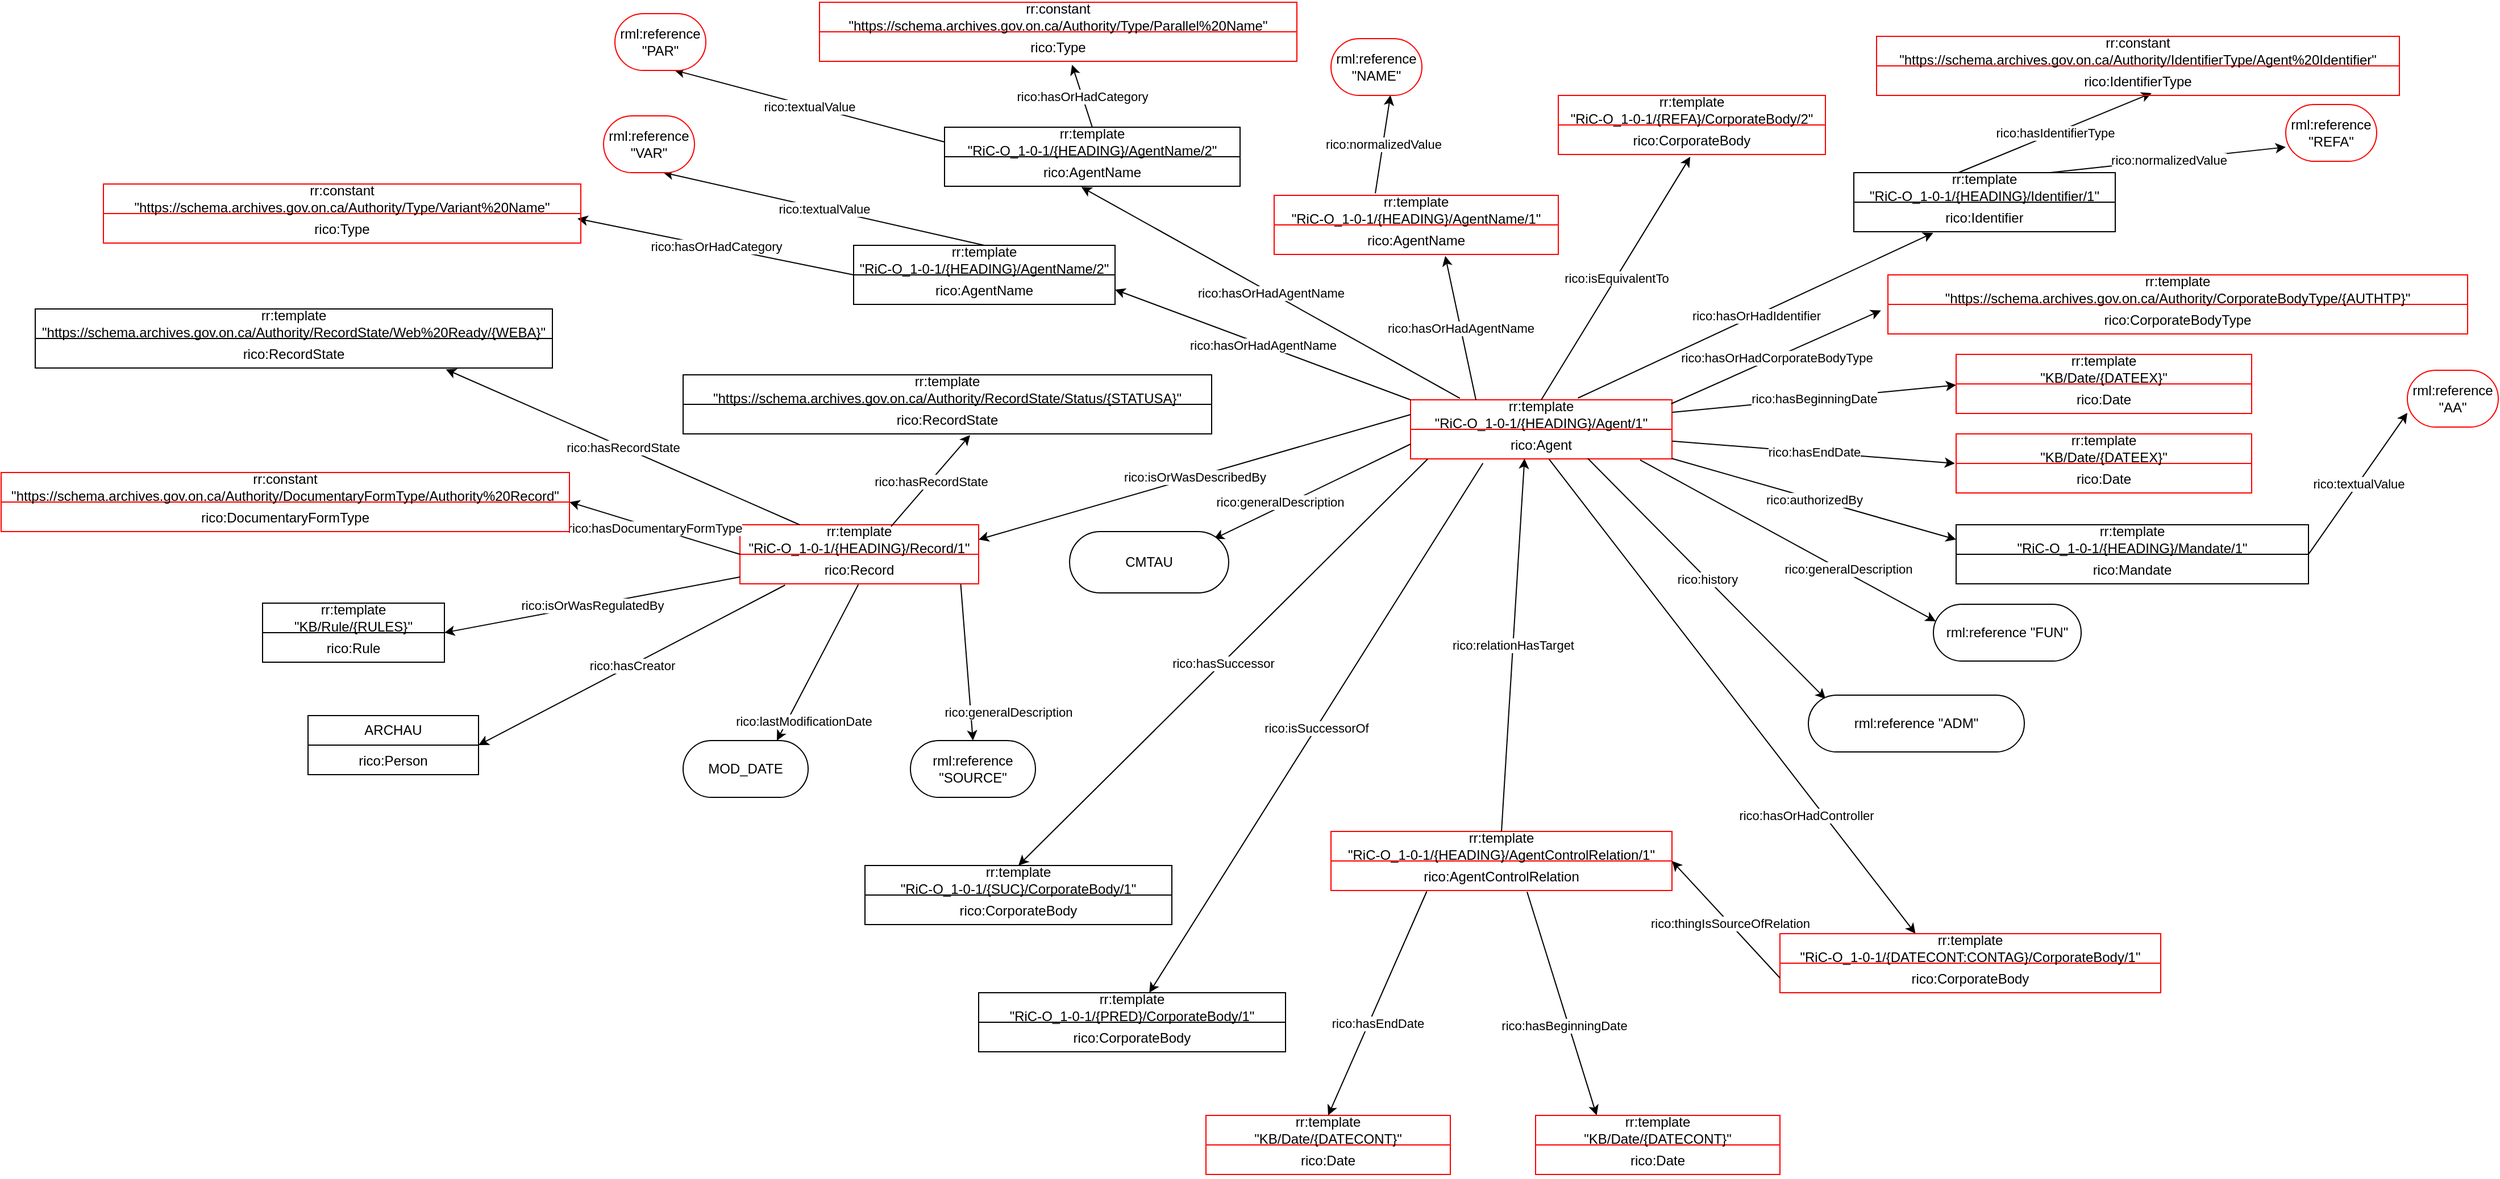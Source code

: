 <mxfile version="24.7.6">
  <diagram name="Page-1" id="JNRxnBV9_3tvGunqLC9R">
    <mxGraphModel dx="3054" dy="566" grid="1" gridSize="10" guides="1" tooltips="1" connect="1" arrows="1" fold="1" page="1" pageScale="1" pageWidth="850" pageHeight="1100" background="#FFFFFF" math="0" shadow="0">
      <root>
        <mxCell id="0" />
        <mxCell id="1" parent="0" />
        <mxCell id="gmwnegnUR_CNORKRYM6Y-1" value="&lt;div&gt;&lt;span style=&quot;background-color: initial;&quot;&gt;rr:template&lt;br&gt;&quot;RiC-O_1-0-1/&lt;/span&gt;{HEADING}/Agent/1&quot;&lt;/div&gt;" style="swimlane;fontStyle=0;childLayout=stackLayout;horizontal=1;startSize=26;fillColor=none;horizontalStack=0;resizeParent=1;resizeParentMax=0;resizeLast=0;collapsible=1;marginBottom=0;whiteSpace=wrap;html=1;strokeColor=#FF0000;" parent="1" vertex="1">
          <mxGeometry x="240" y="370" width="230" height="52" as="geometry" />
        </mxCell>
        <mxCell id="gmwnegnUR_CNORKRYM6Y-2" value="rico:Agent" style="text;strokeColor=none;fillColor=none;align=center;verticalAlign=top;spacingLeft=4;spacingRight=4;overflow=hidden;rotatable=0;points=[[0,0.5],[1,0.5]];portConstraint=eastwest;whiteSpace=wrap;html=1;" parent="gmwnegnUR_CNORKRYM6Y-1" vertex="1">
          <mxGeometry y="26" width="230" height="26" as="geometry" />
        </mxCell>
        <mxCell id="gmwnegnUR_CNORKRYM6Y-10" value="" style="endArrow=classic;html=1;rounded=0;exitX=0.356;exitY=-0.034;exitDx=0;exitDy=0;exitPerimeter=0;entryX=0.654;entryY=0.996;entryDx=0;entryDy=0;entryPerimeter=0;" parent="1" source="iiJ8OJKaNMLrSCaLO3TT-1" target="gmwnegnUR_CNORKRYM6Y-12" edge="1">
          <mxGeometry relative="1" as="geometry">
            <mxPoint x="230" y="180" as="sourcePoint" />
            <mxPoint x="190" y="130" as="targetPoint" />
          </mxGeometry>
        </mxCell>
        <mxCell id="gmwnegnUR_CNORKRYM6Y-11" value="rico:normalizedValue" style="edgeLabel;resizable=0;html=1;;align=center;verticalAlign=middle;" parent="gmwnegnUR_CNORKRYM6Y-10" connectable="0" vertex="1">
          <mxGeometry relative="1" as="geometry" />
        </mxCell>
        <mxCell id="gmwnegnUR_CNORKRYM6Y-12" value="rml:reference &quot;NAME&quot;" style="html=1;whiteSpace=wrap;rounded=1;arcSize=50;strokeColor=#FF0000;" parent="1" vertex="1">
          <mxGeometry x="170" y="52" width="80" height="50" as="geometry" />
        </mxCell>
        <mxCell id="gmwnegnUR_CNORKRYM6Y-13" value="&lt;span style=&quot;background-color: initial;&quot;&gt;rr:template&lt;br&gt;&quot;RiC-O_1-0-1/&lt;/span&gt;{HEADING}/Identifier/1&quot;" style="swimlane;fontStyle=0;childLayout=stackLayout;horizontal=1;startSize=26;fillColor=none;horizontalStack=0;resizeParent=1;resizeParentMax=0;resizeLast=0;collapsible=1;marginBottom=0;whiteSpace=wrap;html=1;" parent="1" vertex="1">
          <mxGeometry x="630" y="170" width="230" height="52" as="geometry">
            <mxRectangle x="981" y="570" width="50" height="40" as="alternateBounds" />
          </mxGeometry>
        </mxCell>
        <mxCell id="gmwnegnUR_CNORKRYM6Y-14" value="rico:Identifier&lt;div&gt;&lt;br&gt;&lt;/div&gt;" style="text;strokeColor=none;fillColor=none;align=center;verticalAlign=top;spacingLeft=4;spacingRight=4;overflow=hidden;rotatable=0;points=[[0,0.5],[1,0.5]];portConstraint=eastwest;whiteSpace=wrap;html=1;" parent="gmwnegnUR_CNORKRYM6Y-13" vertex="1">
          <mxGeometry y="26" width="230" height="26" as="geometry" />
        </mxCell>
        <mxCell id="gmwnegnUR_CNORKRYM6Y-16" value="" style="endArrow=classic;html=1;rounded=0;entryX=0.304;entryY=1.038;entryDx=0;entryDy=0;entryPerimeter=0;exitX=0.64;exitY=-0.029;exitDx=0;exitDy=0;exitPerimeter=0;" parent="1" source="gmwnegnUR_CNORKRYM6Y-1" target="gmwnegnUR_CNORKRYM6Y-14" edge="1">
          <mxGeometry relative="1" as="geometry">
            <mxPoint x="410" y="350" as="sourcePoint" />
            <mxPoint x="490" y="300" as="targetPoint" />
          </mxGeometry>
        </mxCell>
        <mxCell id="gmwnegnUR_CNORKRYM6Y-17" value="rico:hasOrHadIdentifier" style="edgeLabel;resizable=0;html=1;;align=center;verticalAlign=middle;" parent="gmwnegnUR_CNORKRYM6Y-16" connectable="0" vertex="1">
          <mxGeometry relative="1" as="geometry" />
        </mxCell>
        <mxCell id="gmwnegnUR_CNORKRYM6Y-18" value="" style="endArrow=classic;html=1;rounded=0;exitX=0.4;exitY=0;exitDx=0;exitDy=0;exitPerimeter=0;entryX=0.526;entryY=0.923;entryDx=0;entryDy=0;entryPerimeter=0;" parent="1" source="gmwnegnUR_CNORKRYM6Y-13" target="lstVy3rX84DfsURla7Zy-17" edge="1">
          <mxGeometry relative="1" as="geometry">
            <mxPoint x="320" y="60" as="sourcePoint" />
            <mxPoint x="810" y="140" as="targetPoint" />
          </mxGeometry>
        </mxCell>
        <mxCell id="gmwnegnUR_CNORKRYM6Y-19" value="rico:hasIdentifierType" style="edgeLabel;resizable=0;html=1;;align=center;verticalAlign=middle;" parent="gmwnegnUR_CNORKRYM6Y-18" connectable="0" vertex="1">
          <mxGeometry relative="1" as="geometry" />
        </mxCell>
        <mxCell id="iiJ8OJKaNMLrSCaLO3TT-1" value="&lt;div&gt;&lt;span style=&quot;background-color: initial;&quot;&gt;rr:template&lt;br&gt;&quot;RiC-O_1-0-1/&lt;/span&gt;{HEADING}/AgentName/1&quot;&lt;/div&gt;" style="swimlane;fontStyle=0;childLayout=stackLayout;horizontal=1;startSize=26;fillColor=none;horizontalStack=0;resizeParent=1;resizeParentMax=0;resizeLast=0;collapsible=1;marginBottom=0;whiteSpace=wrap;html=1;strokeColor=#FF0000;" parent="1" vertex="1">
          <mxGeometry x="120" y="190" width="250" height="52" as="geometry">
            <mxRectangle x="981" y="570" width="50" height="40" as="alternateBounds" />
          </mxGeometry>
        </mxCell>
        <mxCell id="iiJ8OJKaNMLrSCaLO3TT-2" value="rico:AgentName&lt;div&gt;&lt;br&gt;&lt;/div&gt;" style="text;strokeColor=none;fillColor=none;align=center;verticalAlign=top;spacingLeft=4;spacingRight=4;overflow=hidden;rotatable=0;points=[[0,0.5],[1,0.5]];portConstraint=eastwest;whiteSpace=wrap;html=1;" parent="iiJ8OJKaNMLrSCaLO3TT-1" vertex="1">
          <mxGeometry y="26" width="250" height="26" as="geometry" />
        </mxCell>
        <mxCell id="iiJ8OJKaNMLrSCaLO3TT-3" value="" style="endArrow=classic;html=1;rounded=0;exitX=0.25;exitY=0;exitDx=0;exitDy=0;entryX=0.602;entryY=1.051;entryDx=0;entryDy=0;entryPerimeter=0;" parent="1" source="gmwnegnUR_CNORKRYM6Y-1" target="iiJ8OJKaNMLrSCaLO3TT-2" edge="1">
          <mxGeometry relative="1" as="geometry">
            <mxPoint x="330" y="362" as="sourcePoint" />
            <mxPoint x="280" y="280" as="targetPoint" />
          </mxGeometry>
        </mxCell>
        <mxCell id="iiJ8OJKaNMLrSCaLO3TT-4" value="rico:hasOrHadAgentName" style="edgeLabel;resizable=0;html=1;;align=center;verticalAlign=middle;" parent="iiJ8OJKaNMLrSCaLO3TT-3" connectable="0" vertex="1">
          <mxGeometry relative="1" as="geometry" />
        </mxCell>
        <mxCell id="iiJ8OJKaNMLrSCaLO3TT-5" value="&lt;div&gt;&lt;span style=&quot;background-color: initial;&quot;&gt;rr:template&lt;br&gt;&quot;&lt;/span&gt;https://schema.archives.gov.on.ca&lt;span style=&quot;background-color: initial;&quot;&gt;/Authority/&lt;/span&gt;&lt;span style=&quot;background-color: initial;&quot;&gt;CorporateBodyType&lt;/span&gt;&lt;span style=&quot;background-color: initial;&quot;&gt;/&lt;/span&gt;&lt;span style=&quot;background-color: initial;&quot;&gt;{AUTHTP}&quot;&lt;/span&gt;&lt;/div&gt;" style="swimlane;fontStyle=0;childLayout=stackLayout;horizontal=1;startSize=26;fillColor=none;horizontalStack=0;resizeParent=1;resizeParentMax=0;resizeLast=0;collapsible=1;marginBottom=0;whiteSpace=wrap;html=1;strokeColor=#FF0000;" parent="1" vertex="1">
          <mxGeometry x="660" y="260" width="510" height="52" as="geometry">
            <mxRectangle x="981" y="570" width="50" height="40" as="alternateBounds" />
          </mxGeometry>
        </mxCell>
        <mxCell id="iiJ8OJKaNMLrSCaLO3TT-6" value="rico:CorporateBodyType&lt;div&gt;&lt;br&gt;&lt;/div&gt;" style="text;strokeColor=none;fillColor=none;align=center;verticalAlign=top;spacingLeft=4;spacingRight=4;overflow=hidden;rotatable=0;points=[[0,0.5],[1,0.5]];portConstraint=eastwest;whiteSpace=wrap;html=1;" parent="iiJ8OJKaNMLrSCaLO3TT-5" vertex="1">
          <mxGeometry y="26" width="510" height="26" as="geometry" />
        </mxCell>
        <mxCell id="iiJ8OJKaNMLrSCaLO3TT-7" value="" style="endArrow=classic;html=1;rounded=0;entryX=-0.012;entryY=0.205;entryDx=0;entryDy=0;entryPerimeter=0;exitX=0.997;exitY=0.067;exitDx=0;exitDy=0;exitPerimeter=0;" parent="1" source="gmwnegnUR_CNORKRYM6Y-1" target="iiJ8OJKaNMLrSCaLO3TT-6" edge="1">
          <mxGeometry relative="1" as="geometry">
            <mxPoint x="470" y="390" as="sourcePoint" />
            <mxPoint x="690" y="390" as="targetPoint" />
          </mxGeometry>
        </mxCell>
        <mxCell id="iiJ8OJKaNMLrSCaLO3TT-8" value="rico:hasOrHadCorporateBodyType" style="edgeLabel;resizable=0;html=1;;align=center;verticalAlign=middle;" parent="iiJ8OJKaNMLrSCaLO3TT-7" connectable="0" vertex="1">
          <mxGeometry relative="1" as="geometry" />
        </mxCell>
        <mxCell id="iiJ8OJKaNMLrSCaLO3TT-9" value="" style="endArrow=classic;html=1;rounded=0;exitX=1.001;exitY=0.212;exitDx=0;exitDy=0;exitPerimeter=0;entryX=0;entryY=0.038;entryDx=0;entryDy=0;strokeColor=#000000;entryPerimeter=0;" parent="1" source="gmwnegnUR_CNORKRYM6Y-1" target="iiJ8OJKaNMLrSCaLO3TT-12" edge="1">
          <mxGeometry relative="1" as="geometry">
            <mxPoint x="500" y="400.0" as="sourcePoint" />
            <mxPoint x="720" y="360" as="targetPoint" />
          </mxGeometry>
        </mxCell>
        <mxCell id="iiJ8OJKaNMLrSCaLO3TT-10" value="rico:hasBeginningDate" style="edgeLabel;resizable=0;html=1;;align=center;verticalAlign=middle;" parent="iiJ8OJKaNMLrSCaLO3TT-9" connectable="0" vertex="1">
          <mxGeometry relative="1" as="geometry" />
        </mxCell>
        <mxCell id="iiJ8OJKaNMLrSCaLO3TT-11" value="&lt;span style=&quot;background-color: initial;&quot;&gt;rr:template&lt;br&gt;&lt;/span&gt;&lt;div&gt;&lt;span style=&quot;background-color: initial;&quot;&gt;&quot;KB/Date&lt;/span&gt;&lt;span style=&quot;background-color: initial;&quot;&gt;/{&lt;/span&gt;DATEEX}&quot;&lt;/div&gt;" style="swimlane;fontStyle=0;childLayout=stackLayout;horizontal=1;startSize=26;fillColor=none;horizontalStack=0;resizeParent=1;resizeParentMax=0;resizeLast=0;collapsible=1;marginBottom=0;whiteSpace=wrap;html=1;strokeColor=#FF0000;" parent="1" vertex="1">
          <mxGeometry x="720" y="330" width="260" height="52" as="geometry" />
        </mxCell>
        <mxCell id="iiJ8OJKaNMLrSCaLO3TT-12" value="rico:Date" style="text;strokeColor=none;fillColor=none;align=center;verticalAlign=top;spacingLeft=4;spacingRight=4;overflow=hidden;rotatable=0;points=[[0,0.5],[1,0.5]];portConstraint=eastwest;whiteSpace=wrap;html=1;" parent="iiJ8OJKaNMLrSCaLO3TT-11" vertex="1">
          <mxGeometry y="26" width="260" height="26" as="geometry" />
        </mxCell>
        <mxCell id="iiJ8OJKaNMLrSCaLO3TT-17" value="" style="endArrow=classic;html=1;rounded=0;exitX=1.001;exitY=0.397;exitDx=0;exitDy=0;exitPerimeter=0;entryX=-0.004;entryY=0;entryDx=0;entryDy=0;entryPerimeter=0;strokeColor=#000000;" parent="1" source="gmwnegnUR_CNORKRYM6Y-2" target="iiJ8OJKaNMLrSCaLO3TT-20" edge="1">
          <mxGeometry relative="1" as="geometry">
            <mxPoint x="480" y="400.0" as="sourcePoint" />
            <mxPoint x="620" y="400" as="targetPoint" />
          </mxGeometry>
        </mxCell>
        <mxCell id="iiJ8OJKaNMLrSCaLO3TT-18" value="rico:hasEndDate" style="edgeLabel;resizable=0;html=1;;align=center;verticalAlign=middle;" parent="iiJ8OJKaNMLrSCaLO3TT-17" connectable="0" vertex="1">
          <mxGeometry relative="1" as="geometry" />
        </mxCell>
        <mxCell id="iiJ8OJKaNMLrSCaLO3TT-19" value="&lt;span style=&quot;background-color: initial;&quot;&gt;rr:template&lt;br&gt;&lt;/span&gt;&lt;div&gt;&lt;span style=&quot;background-color: initial;&quot;&gt;&quot;KB/Date&lt;/span&gt;&lt;span style=&quot;background-color: initial;&quot;&gt;/{&lt;/span&gt;DATEEX}&quot;&lt;/div&gt;" style="swimlane;fontStyle=0;childLayout=stackLayout;horizontal=1;startSize=26;fillColor=none;horizontalStack=0;resizeParent=1;resizeParentMax=0;resizeLast=0;collapsible=1;marginBottom=0;whiteSpace=wrap;html=1;strokeColor=#FF0000;" parent="1" vertex="1">
          <mxGeometry x="720" y="400" width="260" height="52" as="geometry" />
        </mxCell>
        <mxCell id="iiJ8OJKaNMLrSCaLO3TT-20" value="rico:Date" style="text;strokeColor=none;fillColor=none;align=center;verticalAlign=top;spacingLeft=4;spacingRight=4;overflow=hidden;rotatable=0;points=[[0,0.5],[1,0.5]];portConstraint=eastwest;whiteSpace=wrap;html=1;" parent="iiJ8OJKaNMLrSCaLO3TT-19" vertex="1">
          <mxGeometry y="26" width="260" height="26" as="geometry" />
        </mxCell>
        <mxCell id="_-RjwaxhbeTWfwVWe4ke-1" value="&lt;span style=&quot;background-color: initial;&quot;&gt;rr:template&lt;br&gt;&quot;RiC-O_1-0-1/&lt;/span&gt;{HEADING}/Mandate/1&quot;" style="swimlane;fontStyle=0;childLayout=stackLayout;horizontal=1;startSize=26;fillColor=none;horizontalStack=0;resizeParent=1;resizeParentMax=0;resizeLast=0;collapsible=1;marginBottom=0;whiteSpace=wrap;html=1;" parent="1" vertex="1">
          <mxGeometry x="720" y="480" width="310" height="52" as="geometry" />
        </mxCell>
        <mxCell id="_-RjwaxhbeTWfwVWe4ke-2" value="rico:Mandate&lt;div&gt;&lt;br&gt;&lt;/div&gt;" style="text;strokeColor=none;fillColor=none;align=center;verticalAlign=top;spacingLeft=4;spacingRight=4;overflow=hidden;rotatable=0;points=[[0,0.5],[1,0.5]];portConstraint=eastwest;whiteSpace=wrap;html=1;" parent="_-RjwaxhbeTWfwVWe4ke-1" vertex="1">
          <mxGeometry y="26" width="310" height="26" as="geometry" />
        </mxCell>
        <mxCell id="_-RjwaxhbeTWfwVWe4ke-3" value="" style="endArrow=classic;html=1;rounded=0;exitX=0.999;exitY=0.987;exitDx=0;exitDy=0;exitPerimeter=0;entryX=0;entryY=0.25;entryDx=0;entryDy=0;" parent="1" source="gmwnegnUR_CNORKRYM6Y-2" target="_-RjwaxhbeTWfwVWe4ke-1" edge="1">
          <mxGeometry relative="1" as="geometry">
            <mxPoint x="490" y="500" as="sourcePoint" />
            <mxPoint x="630" y="500" as="targetPoint" />
          </mxGeometry>
        </mxCell>
        <mxCell id="_-RjwaxhbeTWfwVWe4ke-4" value="rico:authorizedBy" style="edgeLabel;resizable=0;html=1;;align=center;verticalAlign=middle;" parent="_-RjwaxhbeTWfwVWe4ke-3" connectable="0" vertex="1">
          <mxGeometry relative="1" as="geometry" />
        </mxCell>
        <mxCell id="_-RjwaxhbeTWfwVWe4ke-13" value="" style="endArrow=classic;html=1;rounded=0;exitX=0.678;exitY=0.987;exitDx=0;exitDy=0;exitPerimeter=0;entryX=0.08;entryY=0.067;entryDx=0;entryDy=0;entryPerimeter=0;" parent="1" source="gmwnegnUR_CNORKRYM6Y-2" target="_-RjwaxhbeTWfwVWe4ke-15" edge="1">
          <mxGeometry relative="1" as="geometry">
            <mxPoint x="330" y="540" as="sourcePoint" />
            <mxPoint x="600" y="630" as="targetPoint" />
          </mxGeometry>
        </mxCell>
        <mxCell id="_-RjwaxhbeTWfwVWe4ke-14" value="rico:history" style="edgeLabel;resizable=0;html=1;;align=center;verticalAlign=middle;" parent="_-RjwaxhbeTWfwVWe4ke-13" connectable="0" vertex="1">
          <mxGeometry relative="1" as="geometry" />
        </mxCell>
        <mxCell id="_-RjwaxhbeTWfwVWe4ke-15" value="&lt;div&gt;&lt;span style=&quot;background-color: initial;&quot;&gt;rml:reference &quot;&lt;/span&gt;ADM&lt;span style=&quot;background-color: initial;&quot;&gt;&quot;&lt;/span&gt;&lt;/div&gt;" style="html=1;whiteSpace=wrap;rounded=1;arcSize=50;" parent="1" vertex="1">
          <mxGeometry x="590" y="630" width="190" height="50" as="geometry" />
        </mxCell>
        <mxCell id="_-RjwaxhbeTWfwVWe4ke-16" value="" style="endArrow=classic;html=1;rounded=0;exitX=0.53;exitY=1.013;exitDx=0;exitDy=0;exitPerimeter=0;entryX=0.356;entryY=0;entryDx=0;entryDy=0;entryPerimeter=0;" parent="1" source="gmwnegnUR_CNORKRYM6Y-2" target="_-RjwaxhbeTWfwVWe4ke-18" edge="1">
          <mxGeometry relative="1" as="geometry">
            <mxPoint x="250" y="540" as="sourcePoint" />
            <mxPoint x="500" y="690.667" as="targetPoint" />
          </mxGeometry>
        </mxCell>
        <mxCell id="_-RjwaxhbeTWfwVWe4ke-17" value="rico:hasOrHadController" style="edgeLabel;resizable=0;html=1;;align=center;verticalAlign=middle;" parent="_-RjwaxhbeTWfwVWe4ke-16" connectable="0" vertex="1">
          <mxGeometry relative="1" as="geometry">
            <mxPoint x="65" y="104" as="offset" />
          </mxGeometry>
        </mxCell>
        <mxCell id="_-RjwaxhbeTWfwVWe4ke-18" value="&lt;span style=&quot;background-color: initial;&quot;&gt;rr:template&lt;br&gt;&lt;/span&gt;&lt;div&gt;&lt;span style=&quot;background-color: initial;&quot;&gt;&quot;RiC-O_1-0-1/&lt;/span&gt;&lt;span style=&quot;background-color: initial;&quot;&gt;{&lt;/span&gt;DATECONT:CONTAG&lt;span style=&quot;background-color: initial;&quot;&gt;}/CorporateBody/1&quot;&lt;/span&gt;&lt;/div&gt;" style="swimlane;fontStyle=0;childLayout=stackLayout;horizontal=1;startSize=26;fillColor=none;horizontalStack=0;resizeParent=1;resizeParentMax=0;resizeLast=0;collapsible=1;marginBottom=0;whiteSpace=wrap;html=1;strokeColor=#FF0000;" parent="1" vertex="1">
          <mxGeometry x="565" y="840" width="335" height="52" as="geometry" />
        </mxCell>
        <mxCell id="_-RjwaxhbeTWfwVWe4ke-19" value="rico:CorporateBody" style="text;strokeColor=none;fillColor=none;align=center;verticalAlign=top;spacingLeft=4;spacingRight=4;overflow=hidden;rotatable=0;points=[[0,0.5],[1,0.5]];portConstraint=eastwest;whiteSpace=wrap;html=1;" parent="_-RjwaxhbeTWfwVWe4ke-18" vertex="1">
          <mxGeometry y="26" width="335" height="26" as="geometry" />
        </mxCell>
        <mxCell id="I4GB3cVhTv-sTvJ7h0Jz-1" value="" style="endArrow=classic;html=1;rounded=0;entryX=0.556;entryY=0;entryDx=0;entryDy=0;entryPerimeter=0;exitX=0.277;exitY=1.145;exitDx=0;exitDy=0;exitPerimeter=0;" parent="1" source="gmwnegnUR_CNORKRYM6Y-2" target="I4GB3cVhTv-sTvJ7h0Jz-3" edge="1">
          <mxGeometry relative="1" as="geometry">
            <mxPoint x="310" y="470" as="sourcePoint" />
            <mxPoint x="170" y="630" as="targetPoint" />
          </mxGeometry>
        </mxCell>
        <mxCell id="I4GB3cVhTv-sTvJ7h0Jz-2" value="rico:isSuccessorOf" style="edgeLabel;resizable=0;html=1;;align=center;verticalAlign=middle;" parent="I4GB3cVhTv-sTvJ7h0Jz-1" connectable="0" vertex="1">
          <mxGeometry relative="1" as="geometry" />
        </mxCell>
        <mxCell id="I4GB3cVhTv-sTvJ7h0Jz-3" value="&lt;div&gt;&lt;span style=&quot;background-color: initial;&quot;&gt;rr:template&lt;br&gt;&lt;/span&gt;&lt;span style=&quot;background-color: initial;&quot;&gt;&quot;RiC-O_1-0-1/&lt;/span&gt;&lt;span style=&quot;background-color: initial;&quot;&gt;{&lt;/span&gt;PRED&lt;span style=&quot;background-color: initial;&quot;&gt;}/CorporateBody/1&quot;&lt;/span&gt;&lt;/div&gt;" style="swimlane;fontStyle=0;childLayout=stackLayout;horizontal=1;startSize=26;fillColor=none;horizontalStack=0;resizeParent=1;resizeParentMax=0;resizeLast=0;collapsible=1;marginBottom=0;whiteSpace=wrap;html=1;strokeColor=#000000;" parent="1" vertex="1">
          <mxGeometry x="-140" y="892" width="270" height="52" as="geometry" />
        </mxCell>
        <mxCell id="I4GB3cVhTv-sTvJ7h0Jz-4" value="rico:CorporateBody" style="text;strokeColor=none;fillColor=none;align=center;verticalAlign=top;spacingLeft=4;spacingRight=4;overflow=hidden;rotatable=0;points=[[0,0.5],[1,0.5]];portConstraint=eastwest;whiteSpace=wrap;html=1;" parent="I4GB3cVhTv-sTvJ7h0Jz-3" vertex="1">
          <mxGeometry y="26" width="270" height="26" as="geometry" />
        </mxCell>
        <mxCell id="I4GB3cVhTv-sTvJ7h0Jz-5" value="" style="endArrow=classic;html=1;rounded=0;exitX=0.065;exitY=1.009;exitDx=0;exitDy=0;entryX=0.5;entryY=0;entryDx=0;entryDy=0;exitPerimeter=0;" parent="1" source="gmwnegnUR_CNORKRYM6Y-2" target="I4GB3cVhTv-sTvJ7h0Jz-7" edge="1">
          <mxGeometry relative="1" as="geometry">
            <mxPoint y="540" as="sourcePoint" />
            <mxPoint x="20" y="570" as="targetPoint" />
          </mxGeometry>
        </mxCell>
        <mxCell id="I4GB3cVhTv-sTvJ7h0Jz-6" value="rico:hasSuccessor" style="edgeLabel;resizable=0;html=1;;align=center;verticalAlign=middle;" parent="I4GB3cVhTv-sTvJ7h0Jz-5" connectable="0" vertex="1">
          <mxGeometry relative="1" as="geometry" />
        </mxCell>
        <mxCell id="I4GB3cVhTv-sTvJ7h0Jz-7" value="&lt;span style=&quot;background-color: initial;&quot;&gt;rr:template&lt;br&gt;&lt;/span&gt;&lt;div&gt;&lt;span style=&quot;background-color: initial;&quot;&gt;&quot;RiC-O_1-0-1/&lt;/span&gt;&lt;span style=&quot;background-color: initial;&quot;&gt;{&lt;/span&gt;SUC&lt;span style=&quot;background-color: initial;&quot;&gt;}/CorporateBody/1&quot;&lt;/span&gt;&lt;/div&gt;" style="swimlane;fontStyle=0;childLayout=stackLayout;horizontal=1;startSize=26;fillColor=none;horizontalStack=0;resizeParent=1;resizeParentMax=0;resizeLast=0;collapsible=1;marginBottom=0;whiteSpace=wrap;html=1;strokeColor=#000000;" parent="1" vertex="1">
          <mxGeometry x="-240" y="780" width="270" height="52" as="geometry" />
        </mxCell>
        <mxCell id="I4GB3cVhTv-sTvJ7h0Jz-8" value="rico:CorporateBody" style="text;strokeColor=none;fillColor=none;align=center;verticalAlign=top;spacingLeft=4;spacingRight=4;overflow=hidden;rotatable=0;points=[[0,0.5],[1,0.5]];portConstraint=eastwest;whiteSpace=wrap;html=1;" parent="I4GB3cVhTv-sTvJ7h0Jz-7" vertex="1">
          <mxGeometry y="26" width="270" height="26" as="geometry" />
        </mxCell>
        <mxCell id="I4GB3cVhTv-sTvJ7h0Jz-9" value="" style="endArrow=classic;html=1;rounded=0;exitX=0.189;exitY=-0.026;exitDx=0;exitDy=0;exitPerimeter=0;entryX=0.463;entryY=1.026;entryDx=0;entryDy=0;entryPerimeter=0;" parent="1" source="gmwnegnUR_CNORKRYM6Y-1" target="I4GB3cVhTv-sTvJ7h0Jz-12" edge="1">
          <mxGeometry relative="1" as="geometry">
            <mxPoint x="177.5" y="382" as="sourcePoint" />
            <mxPoint x="10" y="190" as="targetPoint" />
          </mxGeometry>
        </mxCell>
        <mxCell id="I4GB3cVhTv-sTvJ7h0Jz-10" value="rico:hasOrHadAgentName" style="edgeLabel;resizable=0;html=1;;align=center;verticalAlign=middle;" parent="I4GB3cVhTv-sTvJ7h0Jz-9" connectable="0" vertex="1">
          <mxGeometry relative="1" as="geometry" />
        </mxCell>
        <mxCell id="I4GB3cVhTv-sTvJ7h0Jz-11" value="&lt;div&gt;&lt;span style=&quot;background-color: initial;&quot;&gt;rr:template&lt;br&gt;&quot;RiC-O_1-0-1/&lt;/span&gt;{HEADING}/AgentName/2&quot;&lt;/div&gt;" style="swimlane;fontStyle=0;childLayout=stackLayout;horizontal=1;startSize=26;fillColor=none;horizontalStack=0;resizeParent=1;resizeParentMax=0;resizeLast=0;collapsible=1;marginBottom=0;whiteSpace=wrap;html=1;" parent="1" vertex="1">
          <mxGeometry x="-170" y="130" width="260" height="52" as="geometry">
            <mxRectangle x="981" y="570" width="50" height="40" as="alternateBounds" />
          </mxGeometry>
        </mxCell>
        <mxCell id="I4GB3cVhTv-sTvJ7h0Jz-12" value="rico:AgentName&lt;div&gt;&lt;br&gt;&lt;/div&gt;" style="text;strokeColor=none;fillColor=none;align=center;verticalAlign=top;spacingLeft=4;spacingRight=4;overflow=hidden;rotatable=0;points=[[0,0.5],[1,0.5]];portConstraint=eastwest;whiteSpace=wrap;html=1;" parent="I4GB3cVhTv-sTvJ7h0Jz-11" vertex="1">
          <mxGeometry y="26" width="260" height="26" as="geometry" />
        </mxCell>
        <mxCell id="I4GB3cVhTv-sTvJ7h0Jz-20" value="" style="endArrow=classic;html=1;rounded=0;exitX=0;exitY=0;exitDx=0;exitDy=0;entryX=1;entryY=0.5;entryDx=0;entryDy=0;" parent="1" source="gmwnegnUR_CNORKRYM6Y-1" target="I4GB3cVhTv-sTvJ7h0Jz-23" edge="1">
          <mxGeometry relative="1" as="geometry">
            <mxPoint x="245" y="400" as="sourcePoint" />
            <mxPoint x="-20" y="300" as="targetPoint" />
          </mxGeometry>
        </mxCell>
        <mxCell id="I4GB3cVhTv-sTvJ7h0Jz-21" value="rico:hasOrHadAgentName" style="edgeLabel;resizable=0;html=1;;align=center;verticalAlign=middle;" parent="I4GB3cVhTv-sTvJ7h0Jz-20" connectable="0" vertex="1">
          <mxGeometry relative="1" as="geometry" />
        </mxCell>
        <mxCell id="I4GB3cVhTv-sTvJ7h0Jz-22" value="&lt;div&gt;&lt;span style=&quot;background-color: initial;&quot;&gt;rr:template&lt;br&gt;&quot;RiC-O_1-0-1/&lt;/span&gt;{HEADING}/AgentName/2&quot;&lt;/div&gt;" style="swimlane;fontStyle=0;childLayout=stackLayout;horizontal=1;startSize=26;fillColor=none;horizontalStack=0;resizeParent=1;resizeParentMax=0;resizeLast=0;collapsible=1;marginBottom=0;whiteSpace=wrap;html=1;" parent="1" vertex="1">
          <mxGeometry x="-250" y="234" width="230" height="52" as="geometry">
            <mxRectangle x="981" y="570" width="50" height="40" as="alternateBounds" />
          </mxGeometry>
        </mxCell>
        <mxCell id="I4GB3cVhTv-sTvJ7h0Jz-23" value="rico:AgentName&lt;div&gt;&lt;br&gt;&lt;/div&gt;" style="text;strokeColor=none;fillColor=none;align=center;verticalAlign=top;spacingLeft=4;spacingRight=4;overflow=hidden;rotatable=0;points=[[0,0.5],[1,0.5]];portConstraint=eastwest;whiteSpace=wrap;html=1;" parent="I4GB3cVhTv-sTvJ7h0Jz-22" vertex="1">
          <mxGeometry y="26" width="230" height="26" as="geometry" />
        </mxCell>
        <mxCell id="I4GB3cVhTv-sTvJ7h0Jz-26" value="" style="endArrow=classic;html=1;rounded=0;entryX=0.5;entryY=0;entryDx=0;entryDy=0;exitX=0.925;exitY=1.019;exitDx=0;exitDy=0;exitPerimeter=0;" parent="1" source="I4GB3cVhTv-sTvJ7h0Jz-30" target="I4GB3cVhTv-sTvJ7h0Jz-28" edge="1">
          <mxGeometry relative="1" as="geometry">
            <mxPoint x="-141" y="400" as="sourcePoint" />
            <mxPoint x="-140" y="650" as="targetPoint" />
          </mxGeometry>
        </mxCell>
        <mxCell id="I4GB3cVhTv-sTvJ7h0Jz-27" value="rico:generalDescription" style="edgeLabel;resizable=0;html=1;;align=center;verticalAlign=middle;" parent="I4GB3cVhTv-sTvJ7h0Jz-26" connectable="0" vertex="1">
          <mxGeometry relative="1" as="geometry">
            <mxPoint x="36" y="43" as="offset" />
          </mxGeometry>
        </mxCell>
        <mxCell id="I4GB3cVhTv-sTvJ7h0Jz-28" value="&lt;div&gt;&lt;span style=&quot;background-color: initial;&quot;&gt;rml:reference &quot;&lt;/span&gt;SOURCE&lt;span style=&quot;background-color: initial;&quot;&gt;&quot;&lt;/span&gt;&lt;/div&gt;" style="html=1;whiteSpace=wrap;rounded=1;arcSize=50;" parent="1" vertex="1">
          <mxGeometry x="-200" y="670" width="110" height="50" as="geometry" />
        </mxCell>
        <mxCell id="I4GB3cVhTv-sTvJ7h0Jz-29" value="&lt;span style=&quot;background-color: initial;&quot;&gt;rr:template&lt;br&gt;&quot;RiC-O_1-0-1/&lt;/span&gt;{HEADING}/Record/1&quot;" style="swimlane;fontStyle=0;childLayout=stackLayout;horizontal=1;startSize=26;fillColor=none;horizontalStack=0;resizeParent=1;resizeParentMax=0;resizeLast=0;collapsible=1;marginBottom=0;whiteSpace=wrap;html=1;strokeColor=#FF0000;" parent="1" vertex="1">
          <mxGeometry x="-350" y="480" width="210" height="52" as="geometry" />
        </mxCell>
        <mxCell id="I4GB3cVhTv-sTvJ7h0Jz-30" value="rico:Record" style="text;strokeColor=none;fillColor=none;align=center;verticalAlign=top;spacingLeft=4;spacingRight=4;overflow=hidden;rotatable=0;points=[[0,0.5],[1,0.5]];portConstraint=eastwest;whiteSpace=wrap;html=1;" parent="I4GB3cVhTv-sTvJ7h0Jz-29" vertex="1">
          <mxGeometry y="26" width="210" height="26" as="geometry" />
        </mxCell>
        <mxCell id="I4GB3cVhTv-sTvJ7h0Jz-31" value="" style="endArrow=classic;html=1;rounded=0;exitX=0;exitY=0.25;exitDx=0;exitDy=0;entryX=1;entryY=0.25;entryDx=0;entryDy=0;" parent="1" source="gmwnegnUR_CNORKRYM6Y-1" target="I4GB3cVhTv-sTvJ7h0Jz-29" edge="1">
          <mxGeometry relative="1" as="geometry">
            <mxPoint x="160" y="386" as="sourcePoint" />
            <mxPoint x="-110" y="380" as="targetPoint" />
          </mxGeometry>
        </mxCell>
        <mxCell id="I4GB3cVhTv-sTvJ7h0Jz-32" value="rico:isOrWasDescribedBy" style="edgeLabel;resizable=0;html=1;;align=center;verticalAlign=middle;" parent="I4GB3cVhTv-sTvJ7h0Jz-31" connectable="0" vertex="1">
          <mxGeometry relative="1" as="geometry" />
        </mxCell>
        <mxCell id="I4GB3cVhTv-sTvJ7h0Jz-33" value="" style="endArrow=classic;html=1;rounded=0;exitX=0;exitY=0.5;exitDx=0;exitDy=0;entryX=1;entryY=0.5;entryDx=0;entryDy=0;" parent="1" source="I4GB3cVhTv-sTvJ7h0Jz-29" target="I4GB3cVhTv-sTvJ7h0Jz-35" edge="1">
          <mxGeometry relative="1" as="geometry">
            <mxPoint x="-200" y="364" as="sourcePoint" />
            <mxPoint x="-410" y="410" as="targetPoint" />
          </mxGeometry>
        </mxCell>
        <mxCell id="I4GB3cVhTv-sTvJ7h0Jz-34" value="rico:hasDocumentaryFormType" style="edgeLabel;resizable=0;html=1;;align=center;verticalAlign=middle;" parent="I4GB3cVhTv-sTvJ7h0Jz-33" connectable="0" vertex="1">
          <mxGeometry relative="1" as="geometry" />
        </mxCell>
        <mxCell id="I4GB3cVhTv-sTvJ7h0Jz-35" value="&lt;span style=&quot;background-color: initial;&quot;&gt;rr:constant&lt;br&gt;&lt;/span&gt;&lt;span style=&quot;background-color: initial;&quot;&gt;&quot;&lt;/span&gt;https://schema.archives.gov.on.ca&lt;span style=&quot;background-color: initial;&quot;&gt;/Authority/&lt;/span&gt;DocumentaryFormType&lt;span style=&quot;background-color: initial;&quot;&gt;/&lt;/span&gt;Authority%20Record&lt;span style=&quot;background-color: initial;&quot;&gt;&quot;&lt;/span&gt;" style="swimlane;fontStyle=0;childLayout=stackLayout;horizontal=1;startSize=26;fillColor=none;horizontalStack=0;resizeParent=1;resizeParentMax=0;resizeLast=0;collapsible=1;marginBottom=0;whiteSpace=wrap;html=1;strokeColor=#FF0000;" parent="1" vertex="1">
          <mxGeometry x="-1000" y="434" width="500" height="52" as="geometry">
            <mxRectangle x="981" y="570" width="50" height="40" as="alternateBounds" />
          </mxGeometry>
        </mxCell>
        <mxCell id="I4GB3cVhTv-sTvJ7h0Jz-36" value="rico:DocumentaryFormType&lt;div&gt;&lt;br&gt;&lt;/div&gt;" style="text;strokeColor=none;fillColor=none;align=center;verticalAlign=top;spacingLeft=4;spacingRight=4;overflow=hidden;rotatable=0;points=[[0,0.5],[1,0.5]];portConstraint=eastwest;whiteSpace=wrap;html=1;" parent="I4GB3cVhTv-sTvJ7h0Jz-35" vertex="1">
          <mxGeometry y="26" width="500" height="26" as="geometry" />
        </mxCell>
        <mxCell id="I4GB3cVhTv-sTvJ7h0Jz-37" value="" style="endArrow=classic;html=1;rounded=0;exitX=0;exitY=0.769;exitDx=0;exitDy=0;exitPerimeter=0;entryX=1;entryY=0.5;entryDx=0;entryDy=0;" parent="1" source="I4GB3cVhTv-sTvJ7h0Jz-30" target="I4GB3cVhTv-sTvJ7h0Jz-39" edge="1">
          <mxGeometry relative="1" as="geometry">
            <mxPoint x="-201" y="382" as="sourcePoint" />
            <mxPoint x="-411" y="470" as="targetPoint" />
          </mxGeometry>
        </mxCell>
        <mxCell id="I4GB3cVhTv-sTvJ7h0Jz-38" value="rico:isOrWasRegulatedBy" style="edgeLabel;resizable=0;html=1;;align=center;verticalAlign=middle;" parent="I4GB3cVhTv-sTvJ7h0Jz-37" connectable="0" vertex="1">
          <mxGeometry relative="1" as="geometry" />
        </mxCell>
        <mxCell id="I4GB3cVhTv-sTvJ7h0Jz-39" value="&lt;div&gt;&lt;span style=&quot;background-color: initial;&quot;&gt;rr:template&lt;/span&gt;&lt;/div&gt;&lt;div&gt;&lt;span style=&quot;background-color: initial;&quot;&gt;&quot;KB/Rule&lt;/span&gt;&lt;span style=&quot;background-color: initial;&quot;&gt;/{&lt;/span&gt;RULES}&quot;&lt;/div&gt;" style="swimlane;fontStyle=0;childLayout=stackLayout;horizontal=1;startSize=26;fillColor=none;horizontalStack=0;resizeParent=1;resizeParentMax=0;resizeLast=0;collapsible=1;marginBottom=0;whiteSpace=wrap;html=1;" parent="1" vertex="1">
          <mxGeometry x="-770" y="549" width="160" height="52" as="geometry" />
        </mxCell>
        <mxCell id="I4GB3cVhTv-sTvJ7h0Jz-40" value="rico:Rule&lt;div&gt;&lt;br&gt;&lt;/div&gt;" style="text;strokeColor=none;fillColor=none;align=center;verticalAlign=top;spacingLeft=4;spacingRight=4;overflow=hidden;rotatable=0;points=[[0,0.5],[1,0.5]];portConstraint=eastwest;whiteSpace=wrap;html=1;" parent="I4GB3cVhTv-sTvJ7h0Jz-39" vertex="1">
          <mxGeometry y="26" width="160" height="26" as="geometry" />
        </mxCell>
        <mxCell id="I4GB3cVhTv-sTvJ7h0Jz-47" value="&lt;div&gt;&lt;div&gt;&lt;span style=&quot;background-color: initial;&quot;&gt;ARCHAU&lt;/span&gt;&lt;br&gt;&lt;/div&gt;&lt;/div&gt;" style="swimlane;fontStyle=0;childLayout=stackLayout;horizontal=1;startSize=26;fillColor=none;horizontalStack=0;resizeParent=1;resizeParentMax=0;resizeLast=0;collapsible=1;marginBottom=0;whiteSpace=wrap;html=1;" parent="1" vertex="1">
          <mxGeometry x="-730" y="648" width="150" height="52" as="geometry" />
        </mxCell>
        <mxCell id="I4GB3cVhTv-sTvJ7h0Jz-48" value="rico:Person" style="text;strokeColor=none;fillColor=none;align=center;verticalAlign=top;spacingLeft=4;spacingRight=4;overflow=hidden;rotatable=0;points=[[0,0.5],[1,0.5]];portConstraint=eastwest;whiteSpace=wrap;html=1;" parent="I4GB3cVhTv-sTvJ7h0Jz-47" vertex="1">
          <mxGeometry y="26" width="150" height="26" as="geometry" />
        </mxCell>
        <mxCell id="kRIpfUrG9O16BsR5oPXA-15" value="" style="endArrow=classic;html=1;rounded=0;entryX=0.75;entryY=0;entryDx=0;entryDy=0;exitX=0.496;exitY=1.026;exitDx=0;exitDy=0;exitPerimeter=0;" parent="1" source="I4GB3cVhTv-sTvJ7h0Jz-30" target="kRIpfUrG9O16BsR5oPXA-17" edge="1">
          <mxGeometry relative="1" as="geometry">
            <mxPoint x="-200" y="520" as="sourcePoint" />
            <mxPoint x="-180" y="660" as="targetPoint" />
          </mxGeometry>
        </mxCell>
        <mxCell id="kRIpfUrG9O16BsR5oPXA-16" value="rico:lastModificationDate" style="edgeLabel;resizable=0;html=1;;align=center;verticalAlign=middle;" parent="kRIpfUrG9O16BsR5oPXA-15" connectable="0" vertex="1">
          <mxGeometry relative="1" as="geometry">
            <mxPoint x="-13" y="51" as="offset" />
          </mxGeometry>
        </mxCell>
        <mxCell id="kRIpfUrG9O16BsR5oPXA-17" value="&lt;div&gt;MOD_DATE&lt;/div&gt;" style="html=1;whiteSpace=wrap;rounded=1;arcSize=50;" parent="1" vertex="1">
          <mxGeometry x="-400" y="670" width="110" height="50" as="geometry" />
        </mxCell>
        <mxCell id="pk83CXQ_J8W3k7jnCZb_-17" value="&lt;span style=&quot;background-color: initial;&quot;&gt;rr:template&lt;br&gt;&lt;/span&gt;&lt;div&gt;&lt;span style=&quot;background-color: initial;&quot;&gt;&quot;RiC-O_1-0-1/&lt;/span&gt;&lt;span style=&quot;background-color: initial;&quot;&gt;{&lt;/span&gt;HEADING&lt;span style=&quot;background-color: initial;&quot;&gt;}/&lt;/span&gt;AgentControlRelation&lt;span style=&quot;background-color: initial;&quot;&gt;/1&quot;&lt;/span&gt;&lt;/div&gt;" style="swimlane;fontStyle=0;childLayout=stackLayout;horizontal=1;startSize=26;fillColor=none;horizontalStack=0;resizeParent=1;resizeParentMax=0;resizeLast=0;collapsible=1;marginBottom=0;whiteSpace=wrap;html=1;strokeColor=#FF0000;" parent="1" vertex="1">
          <mxGeometry x="170" y="750" width="300" height="52" as="geometry" />
        </mxCell>
        <mxCell id="pk83CXQ_J8W3k7jnCZb_-18" value="rico:AgentControlRelation" style="text;strokeColor=none;fillColor=none;align=center;verticalAlign=top;spacingLeft=4;spacingRight=4;overflow=hidden;rotatable=0;points=[[0,0.5],[1,0.5]];portConstraint=eastwest;whiteSpace=wrap;html=1;" parent="pk83CXQ_J8W3k7jnCZb_-17" vertex="1">
          <mxGeometry y="26" width="300" height="26" as="geometry" />
        </mxCell>
        <mxCell id="pk83CXQ_J8W3k7jnCZb_-21" value="" style="endArrow=classic;html=1;rounded=0;entryX=1;entryY=0.5;entryDx=0;entryDy=0;exitX=0;exitY=0.5;exitDx=0;exitDy=0;" parent="1" source="_-RjwaxhbeTWfwVWe4ke-19" target="pk83CXQ_J8W3k7jnCZb_-17" edge="1">
          <mxGeometry relative="1" as="geometry">
            <mxPoint x="670" y="1050" as="sourcePoint" />
            <mxPoint x="560" y="910" as="targetPoint" />
          </mxGeometry>
        </mxCell>
        <mxCell id="pk83CXQ_J8W3k7jnCZb_-22" value="rico:thingIsSourceOfRelation" style="edgeLabel;resizable=0;html=1;;align=center;verticalAlign=middle;" parent="pk83CXQ_J8W3k7jnCZb_-21" connectable="0" vertex="1">
          <mxGeometry relative="1" as="geometry">
            <mxPoint x="3" y="3" as="offset" />
          </mxGeometry>
        </mxCell>
        <mxCell id="pk83CXQ_J8W3k7jnCZb_-23" value="" style="endArrow=classic;html=1;rounded=0;entryX=0.436;entryY=0.99;entryDx=0;entryDy=0;entryPerimeter=0;exitX=0.5;exitY=0;exitDx=0;exitDy=0;" parent="1" source="pk83CXQ_J8W3k7jnCZb_-17" target="gmwnegnUR_CNORKRYM6Y-2" edge="1">
          <mxGeometry relative="1" as="geometry">
            <mxPoint x="500" y="712" as="sourcePoint" />
            <mxPoint x="399.5" y="800" as="targetPoint" />
          </mxGeometry>
        </mxCell>
        <mxCell id="pk83CXQ_J8W3k7jnCZb_-24" value="rico:relationHasTarget" style="edgeLabel;resizable=0;html=1;;align=center;verticalAlign=middle;" parent="pk83CXQ_J8W3k7jnCZb_-23" connectable="0" vertex="1">
          <mxGeometry relative="1" as="geometry" />
        </mxCell>
        <mxCell id="pk83CXQ_J8W3k7jnCZb_-25" value="" style="endArrow=classic;html=1;rounded=0;exitX=0.575;exitY=1.043;exitDx=0;exitDy=0;exitPerimeter=0;entryX=0.25;entryY=0;entryDx=0;entryDy=0;" parent="1" source="pk83CXQ_J8W3k7jnCZb_-18" target="pk83CXQ_J8W3k7jnCZb_-27" edge="1">
          <mxGeometry relative="1" as="geometry">
            <mxPoint x="610" y="892" as="sourcePoint" />
            <mxPoint x="580" y="1030" as="targetPoint" />
          </mxGeometry>
        </mxCell>
        <mxCell id="pk83CXQ_J8W3k7jnCZb_-26" value="rico:hasBeginningDate" style="edgeLabel;resizable=0;html=1;;align=center;verticalAlign=middle;" parent="pk83CXQ_J8W3k7jnCZb_-25" connectable="0" vertex="1">
          <mxGeometry relative="1" as="geometry">
            <mxPoint x="2" y="19" as="offset" />
          </mxGeometry>
        </mxCell>
        <mxCell id="pk83CXQ_J8W3k7jnCZb_-27" value="&lt;div&gt;&lt;span style=&quot;background-color: initial;&quot;&gt;rr:template&lt;br&gt;&lt;/span&gt;&lt;span style=&quot;background-color: initial;&quot;&gt;&quot;KB/Date&lt;/span&gt;&lt;span style=&quot;background-color: initial;&quot;&gt;/{&lt;/span&gt;DATECONT&lt;span style=&quot;background-color: initial;&quot;&gt;}&quot;&lt;/span&gt;&lt;/div&gt;" style="swimlane;fontStyle=0;childLayout=stackLayout;horizontal=1;startSize=26;fillColor=none;horizontalStack=0;resizeParent=1;resizeParentMax=0;resizeLast=0;collapsible=1;marginBottom=0;whiteSpace=wrap;html=1;strokeColor=#FF0000;" parent="1" vertex="1">
          <mxGeometry x="350" y="1000" width="215" height="52" as="geometry" />
        </mxCell>
        <mxCell id="pk83CXQ_J8W3k7jnCZb_-28" value="rico:Date" style="text;strokeColor=none;fillColor=none;align=center;verticalAlign=top;spacingLeft=4;spacingRight=4;overflow=hidden;rotatable=0;points=[[0,0.5],[1,0.5]];portConstraint=eastwest;whiteSpace=wrap;html=1;" parent="pk83CXQ_J8W3k7jnCZb_-27" vertex="1">
          <mxGeometry y="26" width="215" height="26" as="geometry" />
        </mxCell>
        <mxCell id="pk83CXQ_J8W3k7jnCZb_-29" value="" style="endArrow=classic;html=1;rounded=0;entryX=0.5;entryY=0;entryDx=0;entryDy=0;exitX=0.281;exitY=1.029;exitDx=0;exitDy=0;exitPerimeter=0;" parent="1" source="pk83CXQ_J8W3k7jnCZb_-18" target="pk83CXQ_J8W3k7jnCZb_-31" edge="1">
          <mxGeometry relative="1" as="geometry">
            <mxPoint x="540" y="900" as="sourcePoint" />
            <mxPoint x="540" y="1150" as="targetPoint" />
          </mxGeometry>
        </mxCell>
        <mxCell id="pk83CXQ_J8W3k7jnCZb_-30" value="rico:hasEndDate" style="edgeLabel;resizable=0;html=1;;align=center;verticalAlign=middle;" parent="pk83CXQ_J8W3k7jnCZb_-29" connectable="0" vertex="1">
          <mxGeometry relative="1" as="geometry">
            <mxPoint y="18" as="offset" />
          </mxGeometry>
        </mxCell>
        <mxCell id="pk83CXQ_J8W3k7jnCZb_-31" value="&lt;span style=&quot;background-color: initial;&quot;&gt;rr:template&lt;br&gt;&lt;/span&gt;&lt;span style=&quot;background-color: initial;&quot;&gt;&quot;KB/Date&lt;/span&gt;&lt;span style=&quot;background-color: initial;&quot;&gt;/{&lt;/span&gt;DATECONT&lt;span style=&quot;background-color: initial;&quot;&gt;}&quot;&lt;/span&gt;" style="swimlane;fontStyle=0;childLayout=stackLayout;horizontal=1;startSize=26;fillColor=none;horizontalStack=0;resizeParent=1;resizeParentMax=0;resizeLast=0;collapsible=1;marginBottom=0;whiteSpace=wrap;html=1;strokeColor=#FF0000;" parent="1" vertex="1">
          <mxGeometry x="60" y="1000" width="215" height="52" as="geometry" />
        </mxCell>
        <mxCell id="pk83CXQ_J8W3k7jnCZb_-32" value="rico:Date" style="text;strokeColor=none;fillColor=none;align=center;verticalAlign=top;spacingLeft=4;spacingRight=4;overflow=hidden;rotatable=0;points=[[0,0.5],[1,0.5]];portConstraint=eastwest;whiteSpace=wrap;html=1;" parent="pk83CXQ_J8W3k7jnCZb_-31" vertex="1">
          <mxGeometry y="26" width="215" height="26" as="geometry" />
        </mxCell>
        <mxCell id="lTHjRTAcClQ9bYR0I0Gv-1" value="" style="endArrow=classic;html=1;rounded=0;entryX=0.529;entryY=1.115;entryDx=0;entryDy=0;exitX=0.5;exitY=0;exitDx=0;exitDy=0;entryPerimeter=0;" parent="1" source="I4GB3cVhTv-sTvJ7h0Jz-11" target="lTHjRTAcClQ9bYR0I0Gv-4" edge="1">
          <mxGeometry relative="1" as="geometry">
            <mxPoint x="-100" y="120" as="sourcePoint" />
            <mxPoint x="-220" y="169" as="targetPoint" />
          </mxGeometry>
        </mxCell>
        <mxCell id="lTHjRTAcClQ9bYR0I0Gv-2" value="rico:hasOrHadCategory" style="edgeLabel;resizable=0;html=1;;align=center;verticalAlign=middle;" parent="lTHjRTAcClQ9bYR0I0Gv-1" connectable="0" vertex="1">
          <mxGeometry relative="1" as="geometry" />
        </mxCell>
        <mxCell id="lTHjRTAcClQ9bYR0I0Gv-3" value="rr:constant&lt;br&gt;&quot;https://schema.archives.gov.on.ca/Authority/Type/Parallel%20Name&quot;" style="swimlane;fontStyle=0;childLayout=stackLayout;horizontal=1;startSize=26;fillColor=none;horizontalStack=0;resizeParent=1;resizeParentMax=0;resizeLast=0;collapsible=1;marginBottom=0;whiteSpace=wrap;html=1;strokeColor=#FF0000;" parent="1" vertex="1">
          <mxGeometry x="-280" y="20" width="420" height="52" as="geometry" />
        </mxCell>
        <mxCell id="lTHjRTAcClQ9bYR0I0Gv-4" value="rico:Type&lt;div&gt;&lt;br&gt;&lt;/div&gt;" style="text;strokeColor=none;fillColor=none;align=center;verticalAlign=top;spacingLeft=4;spacingRight=4;overflow=hidden;rotatable=0;points=[[0,0.5],[1,0.5]];portConstraint=eastwest;whiteSpace=wrap;html=1;" parent="lTHjRTAcClQ9bYR0I0Gv-3" vertex="1">
          <mxGeometry y="26" width="420" height="26" as="geometry" />
        </mxCell>
        <mxCell id="lTHjRTAcClQ9bYR0I0Gv-5" value="" style="endArrow=classic;html=1;rounded=0;exitX=0;exitY=0.5;exitDx=0;exitDy=0;entryX=0.993;entryY=0.171;entryDx=0;entryDy=0;entryPerimeter=0;" parent="1" source="I4GB3cVhTv-sTvJ7h0Jz-22" target="lTHjRTAcClQ9bYR0I0Gv-8" edge="1">
          <mxGeometry relative="1" as="geometry">
            <mxPoint x="-200" y="270" as="sourcePoint" />
            <mxPoint x="-320" y="260" as="targetPoint" />
          </mxGeometry>
        </mxCell>
        <mxCell id="lTHjRTAcClQ9bYR0I0Gv-6" value="rico:hasOrHadCategory" style="edgeLabel;resizable=0;html=1;;align=center;verticalAlign=middle;" parent="lTHjRTAcClQ9bYR0I0Gv-5" connectable="0" vertex="1">
          <mxGeometry relative="1" as="geometry" />
        </mxCell>
        <mxCell id="lTHjRTAcClQ9bYR0I0Gv-7" value="rr:constant&lt;br&gt;&quot;https://schema.archives.gov.on.ca/Authority/Type/Variant%20Name&quot;" style="swimlane;fontStyle=0;childLayout=stackLayout;horizontal=1;startSize=26;fillColor=none;horizontalStack=0;resizeParent=1;resizeParentMax=0;resizeLast=0;collapsible=1;marginBottom=0;whiteSpace=wrap;html=1;strokeColor=#FF0000;" parent="1" vertex="1">
          <mxGeometry x="-910" y="180" width="420" height="52" as="geometry" />
        </mxCell>
        <mxCell id="lTHjRTAcClQ9bYR0I0Gv-8" value="rico:Type&lt;div&gt;&lt;br&gt;&lt;/div&gt;" style="text;strokeColor=none;fillColor=none;align=center;verticalAlign=top;spacingLeft=4;spacingRight=4;overflow=hidden;rotatable=0;points=[[0,0.5],[1,0.5]];portConstraint=eastwest;whiteSpace=wrap;html=1;" parent="lTHjRTAcClQ9bYR0I0Gv-7" vertex="1">
          <mxGeometry y="26" width="420" height="26" as="geometry" />
        </mxCell>
        <mxCell id="lTHjRTAcClQ9bYR0I0Gv-9" value="" style="endArrow=classic;html=1;rounded=0;exitX=0.25;exitY=0;exitDx=0;exitDy=0;entryX=0.794;entryY=1.045;entryDx=0;entryDy=0;entryPerimeter=0;" parent="1" source="I4GB3cVhTv-sTvJ7h0Jz-29" target="lTHjRTAcClQ9bYR0I0Gv-12" edge="1">
          <mxGeometry relative="1" as="geometry">
            <mxPoint x="-220" y="422" as="sourcePoint" />
            <mxPoint x="-260" y="390" as="targetPoint" />
          </mxGeometry>
        </mxCell>
        <mxCell id="lTHjRTAcClQ9bYR0I0Gv-10" value="rico:hasRecordState" style="edgeLabel;resizable=0;html=1;;align=center;verticalAlign=middle;" parent="lTHjRTAcClQ9bYR0I0Gv-9" connectable="0" vertex="1">
          <mxGeometry relative="1" as="geometry" />
        </mxCell>
        <mxCell id="lTHjRTAcClQ9bYR0I0Gv-11" value="&lt;span style=&quot;background-color: initial;&quot;&gt;rr:template&lt;br&gt;&lt;/span&gt;&lt;div&gt;&lt;span style=&quot;background-color: initial;&quot;&gt;&quot;&lt;/span&gt;https://schema.archives.gov.on.ca/Authority/RecordState/Web%20Ready/&lt;span style=&quot;background-color: initial;&quot;&gt;{&lt;/span&gt;&lt;span style=&quot;background-color: initial;&quot;&gt;WEBA&lt;/span&gt;&lt;span style=&quot;background-color: initial;&quot;&gt;}&quot;&lt;/span&gt;&lt;/div&gt;" style="swimlane;fontStyle=0;childLayout=stackLayout;horizontal=1;startSize=26;fillColor=none;horizontalStack=0;resizeParent=1;resizeParentMax=0;resizeLast=0;collapsible=1;marginBottom=0;whiteSpace=wrap;html=1;" parent="1" vertex="1">
          <mxGeometry x="-970" y="290" width="455" height="52" as="geometry">
            <mxRectangle x="981" y="570" width="50" height="40" as="alternateBounds" />
          </mxGeometry>
        </mxCell>
        <mxCell id="lTHjRTAcClQ9bYR0I0Gv-12" value="rico:RecordState&lt;div&gt;&lt;br&gt;&lt;/div&gt;" style="text;strokeColor=none;fillColor=none;align=center;verticalAlign=top;spacingLeft=4;spacingRight=4;overflow=hidden;rotatable=0;points=[[0,0.5],[1,0.5]];portConstraint=eastwest;whiteSpace=wrap;html=1;" parent="lTHjRTAcClQ9bYR0I0Gv-11" vertex="1">
          <mxGeometry y="26" width="455" height="26" as="geometry" />
        </mxCell>
        <mxCell id="lTHjRTAcClQ9bYR0I0Gv-13" value="&lt;span style=&quot;background-color: initial;&quot;&gt;rr:template&lt;br&gt;&lt;/span&gt;&lt;div&gt;&lt;span style=&quot;background-color: initial;&quot;&gt;&quot;&lt;/span&gt;https://schema.archives.gov.on.ca/Authority/&lt;span style=&quot;background-color: initial;&quot;&gt;RecordState/&lt;/span&gt;&lt;span style=&quot;background-color: initial;&quot;&gt;Status/&lt;/span&gt;&lt;span style=&quot;background-color: initial;&quot;&gt;{&lt;/span&gt;&lt;span style=&quot;background-color: initial;&quot;&gt;STATUSA&lt;/span&gt;&lt;span style=&quot;background-color: initial;&quot;&gt;}&quot;&lt;/span&gt;&lt;/div&gt;" style="swimlane;fontStyle=0;childLayout=stackLayout;horizontal=1;startSize=26;fillColor=none;horizontalStack=0;resizeParent=1;resizeParentMax=0;resizeLast=0;collapsible=1;marginBottom=0;whiteSpace=wrap;html=1;" parent="1" vertex="1">
          <mxGeometry x="-400" y="348" width="465" height="52" as="geometry">
            <mxRectangle x="981" y="570" width="50" height="40" as="alternateBounds" />
          </mxGeometry>
        </mxCell>
        <mxCell id="lTHjRTAcClQ9bYR0I0Gv-14" value="rico:RecordState&lt;div&gt;&lt;br&gt;&lt;/div&gt;" style="text;strokeColor=none;fillColor=none;align=center;verticalAlign=top;spacingLeft=4;spacingRight=4;overflow=hidden;rotatable=0;points=[[0,0.5],[1,0.5]];portConstraint=eastwest;whiteSpace=wrap;html=1;" parent="lTHjRTAcClQ9bYR0I0Gv-13" vertex="1">
          <mxGeometry y="26" width="465" height="26" as="geometry" />
        </mxCell>
        <mxCell id="lTHjRTAcClQ9bYR0I0Gv-15" value="" style="endArrow=classic;html=1;rounded=0;entryX=0.543;entryY=1.038;entryDx=0;entryDy=0;entryPerimeter=0;exitX=0.633;exitY=0.03;exitDx=0;exitDy=0;exitPerimeter=0;" parent="1" source="I4GB3cVhTv-sTvJ7h0Jz-29" target="lTHjRTAcClQ9bYR0I0Gv-14" edge="1">
          <mxGeometry relative="1" as="geometry">
            <mxPoint x="-160" y="420" as="sourcePoint" />
            <mxPoint x="-110" y="380" as="targetPoint" />
          </mxGeometry>
        </mxCell>
        <mxCell id="lTHjRTAcClQ9bYR0I0Gv-16" value="rico:hasRecordState" style="edgeLabel;resizable=0;html=1;;align=center;verticalAlign=middle;" parent="lTHjRTAcClQ9bYR0I0Gv-15" connectable="0" vertex="1">
          <mxGeometry relative="1" as="geometry" />
        </mxCell>
        <mxCell id="QoX8hO-0wcaPtYNZqJav-1" value="&lt;div&gt;&lt;span style=&quot;background-color: initial;&quot;&gt;rml:reference &quot;&lt;/span&gt;FUN&lt;span style=&quot;background-color: initial;&quot;&gt;&quot;&lt;/span&gt;&lt;/div&gt;" style="html=1;whiteSpace=wrap;rounded=1;arcSize=50;" parent="1" vertex="1">
          <mxGeometry x="700" y="550" width="130" height="50" as="geometry" />
        </mxCell>
        <mxCell id="QoX8hO-0wcaPtYNZqJav-2" value="" style="endArrow=classic;html=1;rounded=0;exitX=0.878;exitY=1.038;exitDx=0;exitDy=0;exitPerimeter=0;entryX=0.016;entryY=0.3;entryDx=0;entryDy=0;entryPerimeter=0;" parent="1" source="gmwnegnUR_CNORKRYM6Y-2" target="QoX8hO-0wcaPtYNZqJav-1" edge="1">
          <mxGeometry relative="1" as="geometry">
            <mxPoint x="560" y="443.5" as="sourcePoint" />
            <mxPoint x="690" y="570" as="targetPoint" />
          </mxGeometry>
        </mxCell>
        <mxCell id="QoX8hO-0wcaPtYNZqJav-3" value="rico:generalDescription" style="edgeLabel;resizable=0;html=1;;align=center;verticalAlign=middle;" parent="QoX8hO-0wcaPtYNZqJav-2" connectable="0" vertex="1">
          <mxGeometry relative="1" as="geometry">
            <mxPoint x="53" y="25" as="offset" />
          </mxGeometry>
        </mxCell>
        <mxCell id="xL1iGYVho9wVt_RaPdQn-1" value="" style="endArrow=classic;html=1;rounded=0;entryX=1;entryY=0.5;entryDx=0;entryDy=0;exitX=0.189;exitY=1.043;exitDx=0;exitDy=0;exitPerimeter=0;" parent="1" source="I4GB3cVhTv-sTvJ7h0Jz-30" target="I4GB3cVhTv-sTvJ7h0Jz-47" edge="1">
          <mxGeometry relative="1" as="geometry">
            <mxPoint x="-240" y="510" as="sourcePoint" />
            <mxPoint x="-350" y="570" as="targetPoint" />
          </mxGeometry>
        </mxCell>
        <mxCell id="xL1iGYVho9wVt_RaPdQn-2" value="rico:hasCreator" style="edgeLabel;resizable=0;html=1;;align=center;verticalAlign=middle;" parent="xL1iGYVho9wVt_RaPdQn-1" connectable="0" vertex="1">
          <mxGeometry relative="1" as="geometry" />
        </mxCell>
        <mxCell id="xL1iGYVho9wVt_RaPdQn-3" value="" style="endArrow=classic;html=1;rounded=0;exitX=0;exitY=0.5;exitDx=0;exitDy=0;entryX=0.907;entryY=0.119;entryDx=0;entryDy=0;entryPerimeter=0;" parent="1" source="gmwnegnUR_CNORKRYM6Y-2" target="xL1iGYVho9wVt_RaPdQn-5" edge="1">
          <mxGeometry relative="1" as="geometry">
            <mxPoint x="130" y="434" as="sourcePoint" />
            <mxPoint x="80" y="490" as="targetPoint" />
          </mxGeometry>
        </mxCell>
        <mxCell id="xL1iGYVho9wVt_RaPdQn-4" value="rico:generalDescription" style="edgeLabel;resizable=0;html=1;;align=center;verticalAlign=middle;" parent="xL1iGYVho9wVt_RaPdQn-3" connectable="0" vertex="1">
          <mxGeometry relative="1" as="geometry">
            <mxPoint x="-29" y="9" as="offset" />
          </mxGeometry>
        </mxCell>
        <mxCell id="xL1iGYVho9wVt_RaPdQn-5" value="&lt;div&gt;CMTAU&lt;/div&gt;" style="html=1;whiteSpace=wrap;rounded=1;arcSize=50;" parent="1" vertex="1">
          <mxGeometry x="-60" y="486" width="140" height="54" as="geometry" />
        </mxCell>
        <mxCell id="lstVy3rX84DfsURla7Zy-1" value="rr:template&lt;br&gt;&lt;span style=&quot;background-color: initial;&quot;&gt;&quot;RiC-O_1-0-1/{REFA}/CorporateBody/2&quot;&lt;/span&gt;" style="swimlane;fontStyle=0;childLayout=stackLayout;horizontal=1;startSize=26;fillColor=none;horizontalStack=0;resizeParent=1;resizeParentMax=0;resizeLast=0;collapsible=1;marginBottom=0;whiteSpace=wrap;html=1;strokeColor=#FF0000;" vertex="1" parent="1">
          <mxGeometry x="370" y="102" width="235" height="52" as="geometry" />
        </mxCell>
        <mxCell id="lstVy3rX84DfsURla7Zy-2" value="rico:CorporateBody" style="text;strokeColor=none;fillColor=none;align=center;verticalAlign=top;spacingLeft=4;spacingRight=4;overflow=hidden;rotatable=0;points=[[0,0.5],[1,0.5]];portConstraint=eastwest;whiteSpace=wrap;html=1;" vertex="1" parent="lstVy3rX84DfsURla7Zy-1">
          <mxGeometry y="26" width="235" height="26" as="geometry" />
        </mxCell>
        <mxCell id="lstVy3rX84DfsURla7Zy-14" value="" style="endArrow=classic;html=1;rounded=0;entryX=0.494;entryY=1.077;entryDx=0;entryDy=0;entryPerimeter=0;exitX=0.5;exitY=0;exitDx=0;exitDy=0;" edge="1" parent="1" source="gmwnegnUR_CNORKRYM6Y-1" target="lstVy3rX84DfsURla7Zy-2">
          <mxGeometry relative="1" as="geometry">
            <mxPoint x="410" y="310" as="sourcePoint" />
            <mxPoint x="570" y="310" as="targetPoint" />
          </mxGeometry>
        </mxCell>
        <mxCell id="lstVy3rX84DfsURla7Zy-15" value="rico:isEquivalentTo" style="edgeLabel;resizable=0;html=1;;align=center;verticalAlign=middle;" connectable="0" vertex="1" parent="lstVy3rX84DfsURla7Zy-14">
          <mxGeometry relative="1" as="geometry" />
        </mxCell>
        <mxCell id="lstVy3rX84DfsURla7Zy-16" value="rr:constant&lt;br&gt;&quot;https://schema.archives.gov.on.ca/Authority/IdentifierType/Agent%20Identifier&quot;" style="swimlane;fontStyle=0;childLayout=stackLayout;horizontal=1;startSize=26;fillColor=none;horizontalStack=0;resizeParent=1;resizeParentMax=0;resizeLast=0;collapsible=1;marginBottom=0;whiteSpace=wrap;html=1;strokeColor=#FF0000;" vertex="1" parent="1">
          <mxGeometry x="650" y="50" width="460" height="52" as="geometry">
            <mxRectangle x="981" y="570" width="50" height="40" as="alternateBounds" />
          </mxGeometry>
        </mxCell>
        <mxCell id="lstVy3rX84DfsURla7Zy-17" value="rico:IdentifierType&lt;div&gt;&lt;br&gt;&lt;/div&gt;" style="text;strokeColor=none;fillColor=none;align=center;verticalAlign=top;spacingLeft=4;spacingRight=4;overflow=hidden;rotatable=0;points=[[0,0.5],[1,0.5]];portConstraint=eastwest;whiteSpace=wrap;html=1;" vertex="1" parent="lstVy3rX84DfsURla7Zy-16">
          <mxGeometry y="26" width="460" height="26" as="geometry" />
        </mxCell>
        <mxCell id="lstVy3rX84DfsURla7Zy-30" value="" style="endArrow=classic;html=1;rounded=0;exitX=0.75;exitY=0;exitDx=0;exitDy=0;entryX=0;entryY=0.75;entryDx=0;entryDy=0;" edge="1" parent="1" target="lstVy3rX84DfsURla7Zy-32" source="gmwnegnUR_CNORKRYM6Y-13">
          <mxGeometry relative="1" as="geometry">
            <mxPoint x="1109" y="222" as="sourcePoint" />
            <mxPoint x="1090" y="164" as="targetPoint" />
          </mxGeometry>
        </mxCell>
        <mxCell id="lstVy3rX84DfsURla7Zy-31" value="rico:normalizedValue" style="edgeLabel;resizable=0;html=1;;align=center;verticalAlign=middle;" connectable="0" vertex="1" parent="lstVy3rX84DfsURla7Zy-30">
          <mxGeometry relative="1" as="geometry" />
        </mxCell>
        <mxCell id="lstVy3rX84DfsURla7Zy-32" value="rml:reference &quot;REFA&quot;" style="html=1;whiteSpace=wrap;rounded=1;arcSize=50;strokeColor=#FF0000;" vertex="1" parent="1">
          <mxGeometry x="1010" y="110" width="80" height="50" as="geometry" />
        </mxCell>
        <mxCell id="lstVy3rX84DfsURla7Zy-33" value="" style="endArrow=classic;html=1;rounded=0;exitX=1;exitY=0.5;exitDx=0;exitDy=0;entryX=0;entryY=0.75;entryDx=0;entryDy=0;" edge="1" parent="1" target="lstVy3rX84DfsURla7Zy-35" source="_-RjwaxhbeTWfwVWe4ke-1">
          <mxGeometry relative="1" as="geometry">
            <mxPoint x="990" y="460" as="sourcePoint" />
            <mxPoint x="1277" y="454" as="targetPoint" />
          </mxGeometry>
        </mxCell>
        <mxCell id="lstVy3rX84DfsURla7Zy-34" value="rico:textualValue" style="edgeLabel;resizable=0;html=1;;align=center;verticalAlign=middle;" connectable="0" vertex="1" parent="lstVy3rX84DfsURla7Zy-33">
          <mxGeometry relative="1" as="geometry" />
        </mxCell>
        <mxCell id="lstVy3rX84DfsURla7Zy-35" value="rml:reference &quot;AA&quot;" style="html=1;whiteSpace=wrap;rounded=1;arcSize=50;strokeColor=#FF0000;" vertex="1" parent="1">
          <mxGeometry x="1117" y="344" width="80" height="50" as="geometry" />
        </mxCell>
        <mxCell id="lstVy3rX84DfsURla7Zy-36" value="" style="endArrow=classic;html=1;rounded=0;exitX=0.5;exitY=0;exitDx=0;exitDy=0;entryX=0.654;entryY=0.996;entryDx=0;entryDy=0;entryPerimeter=0;" edge="1" parent="1" target="lstVy3rX84DfsURla7Zy-38" source="I4GB3cVhTv-sTvJ7h0Jz-22">
          <mxGeometry relative="1" as="geometry">
            <mxPoint x="-336" y="216" as="sourcePoint" />
            <mxPoint x="-355" y="158" as="targetPoint" />
          </mxGeometry>
        </mxCell>
        <mxCell id="lstVy3rX84DfsURla7Zy-37" value="rico:textualValue" style="edgeLabel;resizable=0;html=1;;align=center;verticalAlign=middle;" connectable="0" vertex="1" parent="lstVy3rX84DfsURla7Zy-36">
          <mxGeometry relative="1" as="geometry" />
        </mxCell>
        <mxCell id="lstVy3rX84DfsURla7Zy-38" value="rml:reference &quot;VAR&quot;" style="html=1;whiteSpace=wrap;rounded=1;arcSize=50;strokeColor=#FF0000;" vertex="1" parent="1">
          <mxGeometry x="-470" y="120" width="80" height="50" as="geometry" />
        </mxCell>
        <mxCell id="lstVy3rX84DfsURla7Zy-39" value="" style="endArrow=classic;html=1;rounded=0;entryX=0.654;entryY=0.996;entryDx=0;entryDy=0;entryPerimeter=0;exitX=0;exitY=0.25;exitDx=0;exitDy=0;" edge="1" parent="1" target="lstVy3rX84DfsURla7Zy-41" source="I4GB3cVhTv-sTvJ7h0Jz-11">
          <mxGeometry relative="1" as="geometry">
            <mxPoint x="-255" y="109" as="sourcePoint" />
            <mxPoint x="-430" y="121" as="targetPoint" />
          </mxGeometry>
        </mxCell>
        <mxCell id="lstVy3rX84DfsURla7Zy-40" value="rico:textualValue" style="edgeLabel;resizable=0;html=1;;align=center;verticalAlign=middle;" connectable="0" vertex="1" parent="lstVy3rX84DfsURla7Zy-39">
          <mxGeometry relative="1" as="geometry" />
        </mxCell>
        <mxCell id="lstVy3rX84DfsURla7Zy-41" value="rml:reference &quot;PAR&quot;" style="html=1;whiteSpace=wrap;rounded=1;arcSize=50;strokeColor=#FF0000;" vertex="1" parent="1">
          <mxGeometry x="-460" y="30" width="80" height="50" as="geometry" />
        </mxCell>
      </root>
    </mxGraphModel>
  </diagram>
</mxfile>
